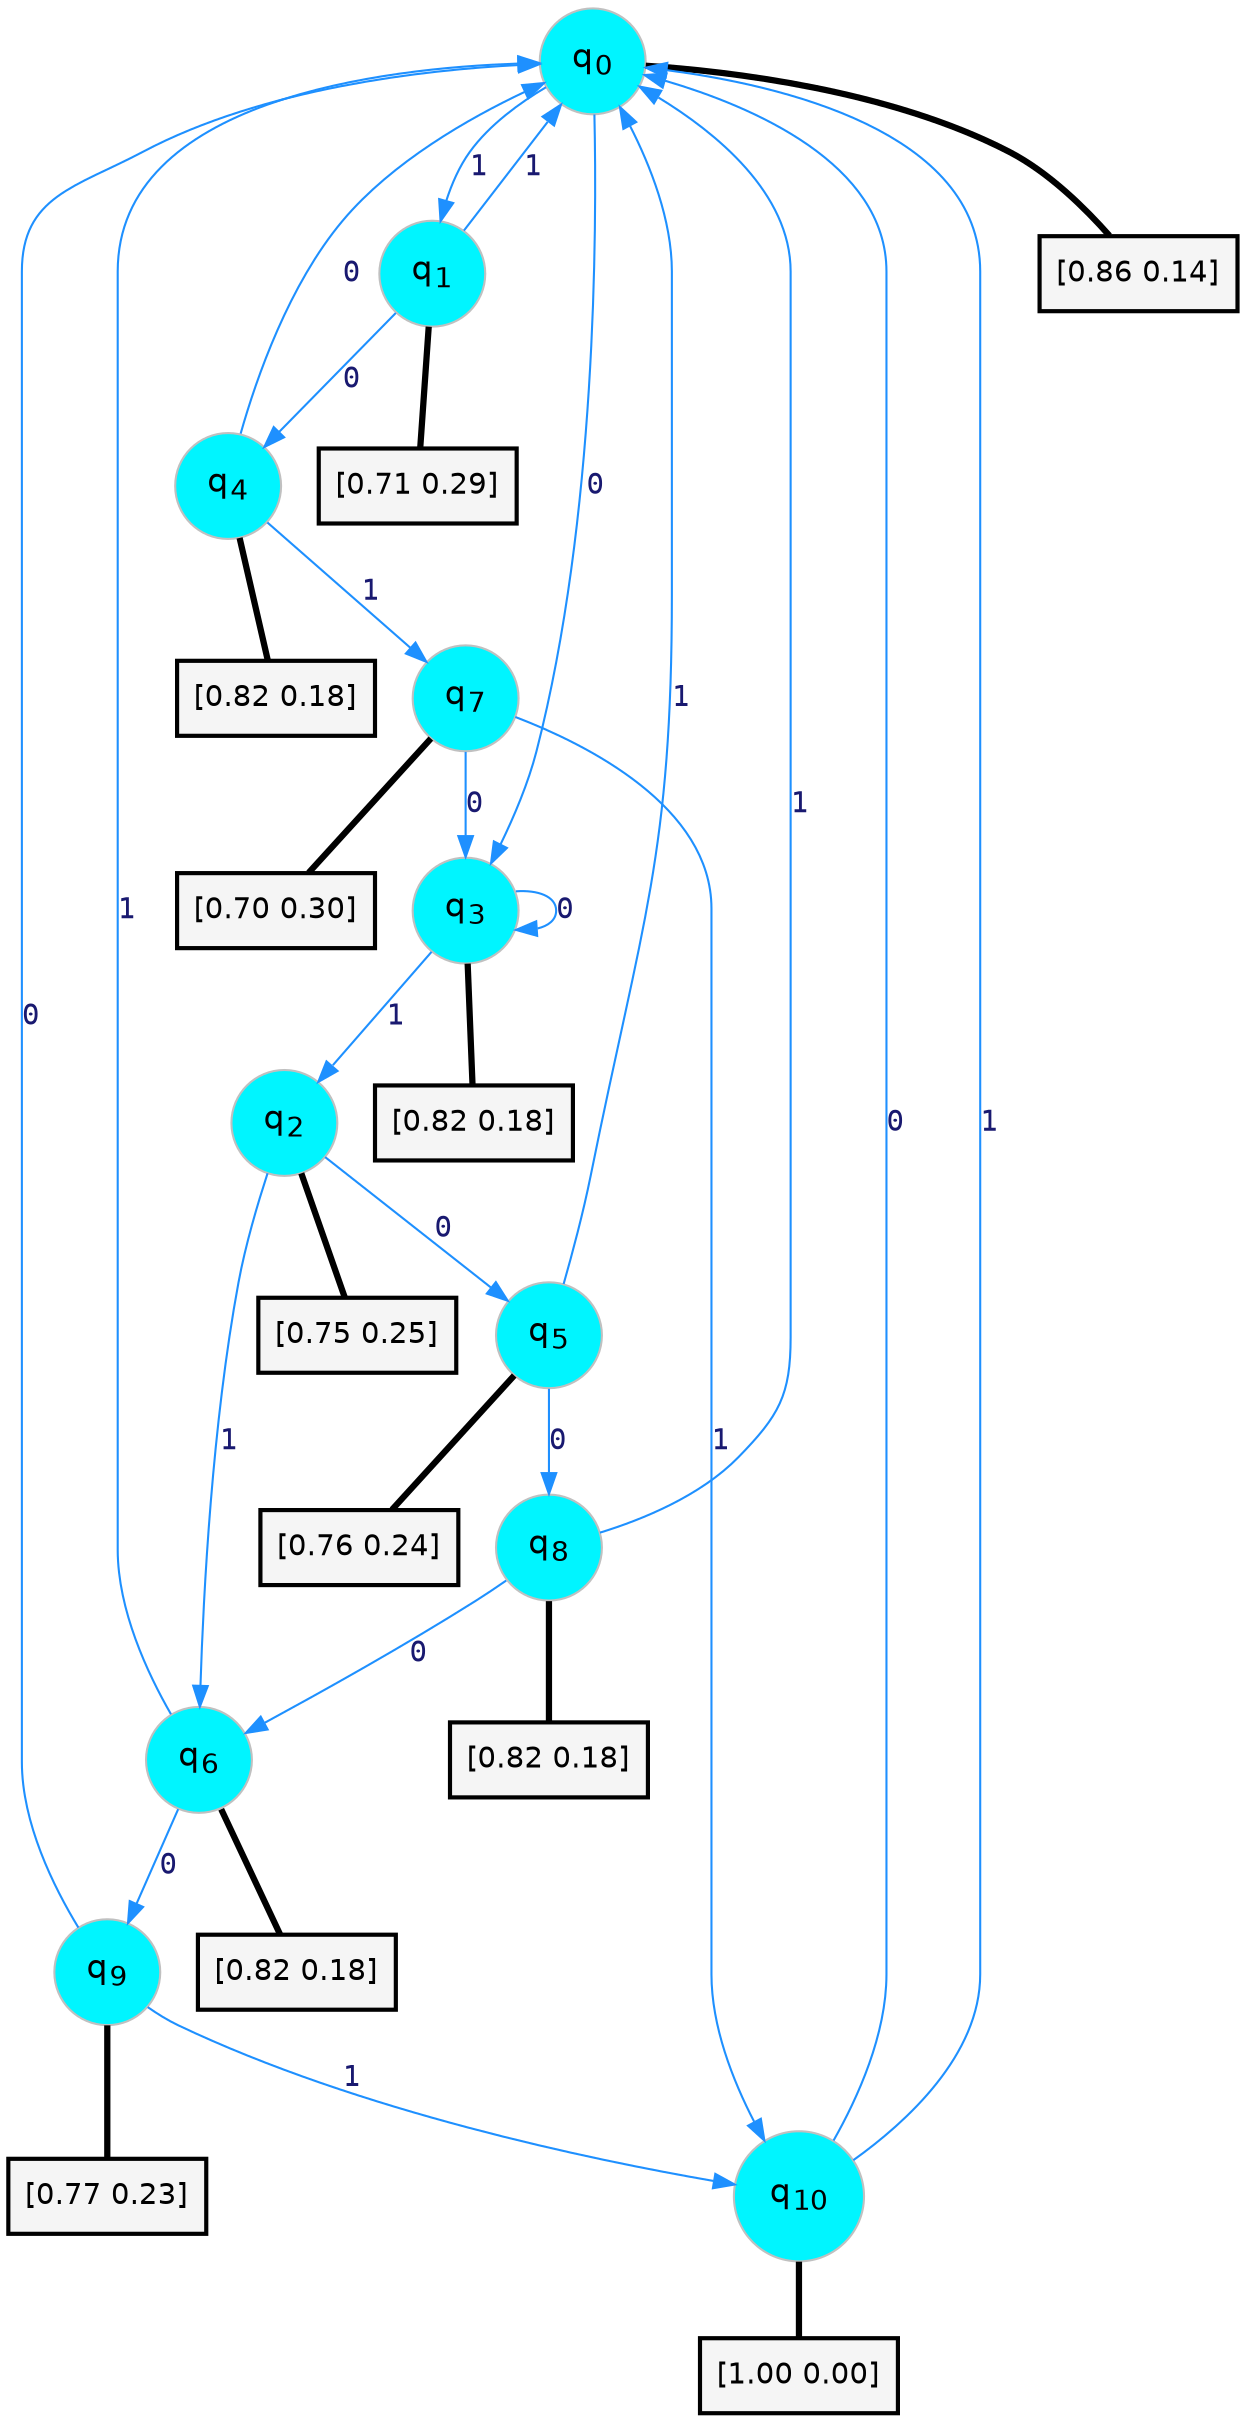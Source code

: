 digraph G {
graph [
bgcolor=transparent, dpi=300, rankdir=TD, size="40,25"];
node [
color=gray, fillcolor=turquoise1, fontcolor=black, fontname=Helvetica, fontsize=16, fontweight=bold, shape=circle, style=filled];
edge [
arrowsize=1, color=dodgerblue1, fontcolor=midnightblue, fontname=courier, fontweight=bold, penwidth=1, style=solid, weight=20];
0[label=<q<SUB>0</SUB>>];
1[label=<q<SUB>1</SUB>>];
2[label=<q<SUB>2</SUB>>];
3[label=<q<SUB>3</SUB>>];
4[label=<q<SUB>4</SUB>>];
5[label=<q<SUB>5</SUB>>];
6[label=<q<SUB>6</SUB>>];
7[label=<q<SUB>7</SUB>>];
8[label=<q<SUB>8</SUB>>];
9[label=<q<SUB>9</SUB>>];
10[label=<q<SUB>10</SUB>>];
11[label="[0.86 0.14]", shape=box,fontcolor=black, fontname=Helvetica, fontsize=14, penwidth=2, fillcolor=whitesmoke,color=black];
12[label="[0.71 0.29]", shape=box,fontcolor=black, fontname=Helvetica, fontsize=14, penwidth=2, fillcolor=whitesmoke,color=black];
13[label="[0.75 0.25]", shape=box,fontcolor=black, fontname=Helvetica, fontsize=14, penwidth=2, fillcolor=whitesmoke,color=black];
14[label="[0.82 0.18]", shape=box,fontcolor=black, fontname=Helvetica, fontsize=14, penwidth=2, fillcolor=whitesmoke,color=black];
15[label="[0.82 0.18]", shape=box,fontcolor=black, fontname=Helvetica, fontsize=14, penwidth=2, fillcolor=whitesmoke,color=black];
16[label="[0.76 0.24]", shape=box,fontcolor=black, fontname=Helvetica, fontsize=14, penwidth=2, fillcolor=whitesmoke,color=black];
17[label="[0.82 0.18]", shape=box,fontcolor=black, fontname=Helvetica, fontsize=14, penwidth=2, fillcolor=whitesmoke,color=black];
18[label="[0.70 0.30]", shape=box,fontcolor=black, fontname=Helvetica, fontsize=14, penwidth=2, fillcolor=whitesmoke,color=black];
19[label="[0.82 0.18]", shape=box,fontcolor=black, fontname=Helvetica, fontsize=14, penwidth=2, fillcolor=whitesmoke,color=black];
20[label="[0.77 0.23]", shape=box,fontcolor=black, fontname=Helvetica, fontsize=14, penwidth=2, fillcolor=whitesmoke,color=black];
21[label="[1.00 0.00]", shape=box,fontcolor=black, fontname=Helvetica, fontsize=14, penwidth=2, fillcolor=whitesmoke,color=black];
0->3 [label=0];
0->1 [label=1];
0->11 [arrowhead=none, penwidth=3,color=black];
1->4 [label=0];
1->0 [label=1];
1->12 [arrowhead=none, penwidth=3,color=black];
2->5 [label=0];
2->6 [label=1];
2->13 [arrowhead=none, penwidth=3,color=black];
3->3 [label=0];
3->2 [label=1];
3->14 [arrowhead=none, penwidth=3,color=black];
4->0 [label=0];
4->7 [label=1];
4->15 [arrowhead=none, penwidth=3,color=black];
5->8 [label=0];
5->0 [label=1];
5->16 [arrowhead=none, penwidth=3,color=black];
6->9 [label=0];
6->0 [label=1];
6->17 [arrowhead=none, penwidth=3,color=black];
7->3 [label=0];
7->10 [label=1];
7->18 [arrowhead=none, penwidth=3,color=black];
8->6 [label=0];
8->0 [label=1];
8->19 [arrowhead=none, penwidth=3,color=black];
9->0 [label=0];
9->10 [label=1];
9->20 [arrowhead=none, penwidth=3,color=black];
10->0 [label=0];
10->0 [label=1];
10->21 [arrowhead=none, penwidth=3,color=black];
}
